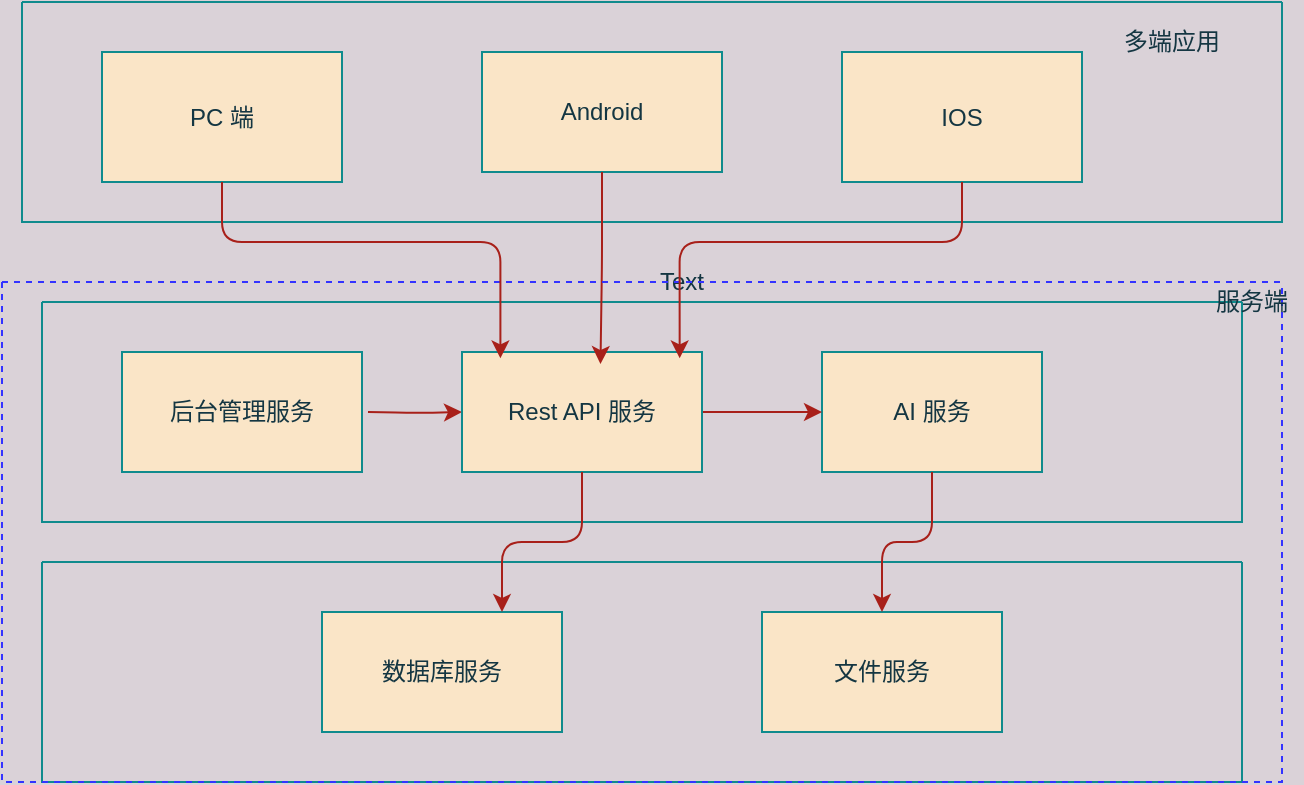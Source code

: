 <mxfile>
    <diagram id="5JZxMtuyhJKabUrwRS7R" name="Page-1">
        <mxGraphModel dx="738" dy="367" grid="1" gridSize="10" guides="1" tooltips="1" connect="1" arrows="1" fold="1" page="1" pageScale="1" pageWidth="827" pageHeight="1169" background="#DAD2D8" math="0" shadow="0">
            <root>
                <mxCell id="0"/>
                <mxCell id="1" parent="0"/>
                <mxCell id="3" value="" style="swimlane;startSize=0;fillColor=#FAE5C7;strokeColor=#0F8B8D;fontColor=#143642;" vertex="1" parent="1">
                    <mxGeometry x="60" y="390" width="600" height="110" as="geometry"/>
                </mxCell>
                <mxCell id="5" value="文件服务" style="rounded=0;whiteSpace=wrap;html=1;sketch=0;fontColor=#143642;strokeColor=#0F8B8D;fillColor=#FAE5C7;" vertex="1" parent="3">
                    <mxGeometry x="360" y="25" width="120" height="60" as="geometry"/>
                </mxCell>
                <mxCell id="4" value="数据库服务" style="rounded=0;whiteSpace=wrap;html=1;fillColor=#FAE5C7;strokeColor=#0F8B8D;fontColor=#143642;" vertex="1" parent="3">
                    <mxGeometry x="140" y="25" width="120" height="60" as="geometry"/>
                </mxCell>
                <mxCell id="6" value="" style="swimlane;startSize=0;fillColor=#FAE5C7;strokeColor=#0F8B8D;fontColor=#143642;" vertex="1" parent="1">
                    <mxGeometry x="60" y="260" width="600" height="110" as="geometry"/>
                </mxCell>
                <mxCell id="7" value="AI 服务" style="rounded=0;whiteSpace=wrap;html=1;sketch=0;fontColor=#143642;strokeColor=#0F8B8D;fillColor=#FAE5C7;" vertex="1" parent="6">
                    <mxGeometry x="390" y="25" width="110" height="60" as="geometry"/>
                </mxCell>
                <mxCell id="19" style="edgeStyle=orthogonalEdgeStyle;curved=0;rounded=1;sketch=0;orthogonalLoop=1;jettySize=auto;html=1;entryX=0;entryY=0.5;entryDx=0;entryDy=0;fontColor=#143642;strokeColor=#A8201A;fillColor=#FAE5C7;" edge="1" parent="6" target="8">
                    <mxGeometry relative="1" as="geometry">
                        <mxPoint x="163" y="55" as="sourcePoint"/>
                    </mxGeometry>
                </mxCell>
                <mxCell id="20" style="edgeStyle=orthogonalEdgeStyle;curved=0;rounded=1;sketch=0;orthogonalLoop=1;jettySize=auto;html=1;exitX=1;exitY=0.5;exitDx=0;exitDy=0;entryX=0;entryY=0.5;entryDx=0;entryDy=0;fontColor=#143642;strokeColor=#A8201A;fillColor=#FAE5C7;" edge="1" parent="6" source="8" target="7">
                    <mxGeometry relative="1" as="geometry"/>
                </mxCell>
                <mxCell id="8" value="Rest API 服务" style="rounded=0;whiteSpace=wrap;html=1;fillColor=#FAE5C7;strokeColor=#0F8B8D;fontColor=#143642;" vertex="1" parent="6">
                    <mxGeometry x="210" y="25" width="120" height="60" as="geometry"/>
                </mxCell>
                <mxCell id="9" value="后台管理服务" style="rounded=0;whiteSpace=wrap;html=1;fillColor=#FAE5C7;strokeColor=#0F8B8D;fontColor=#143642;" vertex="1" parent="6">
                    <mxGeometry x="40" y="25" width="120" height="60" as="geometry"/>
                </mxCell>
                <mxCell id="10" style="edgeStyle=orthogonalEdgeStyle;curved=0;rounded=1;sketch=0;orthogonalLoop=1;jettySize=auto;html=1;entryX=0.5;entryY=0;entryDx=0;entryDy=0;fontColor=#143642;strokeColor=#A8201A;fillColor=#FAE5C7;" edge="1" parent="1" source="7" target="5">
                    <mxGeometry relative="1" as="geometry"/>
                </mxCell>
                <mxCell id="11" value="" style="swimlane;startSize=0;fillColor=#FAE5C7;strokeColor=#0F8B8D;fontColor=#143642;" vertex="1" parent="1">
                    <mxGeometry x="50" y="110" width="630" height="110" as="geometry"/>
                </mxCell>
                <mxCell id="12" value="IOS" style="rounded=0;whiteSpace=wrap;html=1;sketch=0;fontColor=#143642;strokeColor=#0F8B8D;fillColor=#FAE5C7;" vertex="1" parent="11">
                    <mxGeometry x="410" y="25" width="120" height="65" as="geometry"/>
                </mxCell>
                <mxCell id="13" value="Android" style="rounded=0;whiteSpace=wrap;html=1;fillColor=#FAE5C7;strokeColor=#0F8B8D;fontColor=#143642;" vertex="1" parent="11">
                    <mxGeometry x="230" y="25" width="120" height="60" as="geometry"/>
                </mxCell>
                <mxCell id="14" value="PC 端" style="rounded=0;whiteSpace=wrap;html=1;fillColor=#FAE5C7;strokeColor=#0F8B8D;fontColor=#143642;" vertex="1" parent="11">
                    <mxGeometry x="40" y="25" width="120" height="65" as="geometry"/>
                </mxCell>
                <mxCell id="23" value="多端应用" style="text;html=1;strokeColor=none;fillColor=none;align=center;verticalAlign=middle;whiteSpace=wrap;rounded=0;dashed=1;sketch=0;fontColor=#143642;" vertex="1" parent="11">
                    <mxGeometry x="550" y="10" width="50" height="20" as="geometry"/>
                </mxCell>
                <mxCell id="16" style="edgeStyle=orthogonalEdgeStyle;curved=0;rounded=1;sketch=0;orthogonalLoop=1;jettySize=auto;html=1;exitX=0.5;exitY=1;exitDx=0;exitDy=0;entryX=0.577;entryY=0.1;entryDx=0;entryDy=0;entryPerimeter=0;fontColor=#143642;strokeColor=#A8201A;fillColor=#FAE5C7;" edge="1" parent="1" source="13" target="8">
                    <mxGeometry relative="1" as="geometry"/>
                </mxCell>
                <mxCell id="18" style="edgeStyle=orthogonalEdgeStyle;curved=0;rounded=1;sketch=0;orthogonalLoop=1;jettySize=auto;html=1;exitX=0.5;exitY=1;exitDx=0;exitDy=0;entryX=0.75;entryY=0;entryDx=0;entryDy=0;fontColor=#143642;strokeColor=#A8201A;fillColor=#FAE5C7;" edge="1" parent="1" source="8" target="4">
                    <mxGeometry relative="1" as="geometry"/>
                </mxCell>
                <mxCell id="22" value="Text" style="text;html=1;strokeColor=none;fillColor=none;align=center;verticalAlign=middle;whiteSpace=wrap;rounded=0;dashed=1;sketch=0;fontColor=#143642;" vertex="1" parent="1">
                    <mxGeometry x="360" y="240" width="40" height="20" as="geometry"/>
                </mxCell>
                <mxCell id="21" value="" style="swimlane;startSize=0;rounded=0;sketch=0;fontColor=#143642;fillColor=#FAE5C7;dashed=1;strokeColor=#3333FF;" vertex="1" parent="1">
                    <mxGeometry x="40" y="250" width="640" height="250" as="geometry"/>
                </mxCell>
                <mxCell id="24" value="服务端" style="text;html=1;strokeColor=none;fillColor=none;align=center;verticalAlign=middle;whiteSpace=wrap;rounded=0;dashed=1;sketch=0;fontColor=#143642;" vertex="1" parent="21">
                    <mxGeometry x="600" width="50" height="20" as="geometry"/>
                </mxCell>
                <mxCell id="25" style="edgeStyle=orthogonalEdgeStyle;curved=0;rounded=1;sketch=0;orthogonalLoop=1;jettySize=auto;html=1;entryX=0.16;entryY=0.053;entryDx=0;entryDy=0;entryPerimeter=0;fontColor=#143642;strokeColor=#A8201A;fillColor=#FAE5C7;" edge="1" parent="1" source="14" target="8">
                    <mxGeometry relative="1" as="geometry">
                        <Array as="points">
                            <mxPoint x="150" y="230"/>
                            <mxPoint x="289" y="230"/>
                        </Array>
                    </mxGeometry>
                </mxCell>
                <mxCell id="26" style="edgeStyle=orthogonalEdgeStyle;curved=0;rounded=1;sketch=0;orthogonalLoop=1;jettySize=auto;html=1;entryX=0.907;entryY=0.053;entryDx=0;entryDy=0;entryPerimeter=0;fontColor=#143642;strokeColor=#A8201A;fillColor=#FAE5C7;" edge="1" parent="1" source="12" target="8">
                    <mxGeometry relative="1" as="geometry">
                        <Array as="points">
                            <mxPoint x="520" y="230"/>
                            <mxPoint x="379" y="230"/>
                        </Array>
                    </mxGeometry>
                </mxCell>
            </root>
        </mxGraphModel>
    </diagram>
</mxfile>